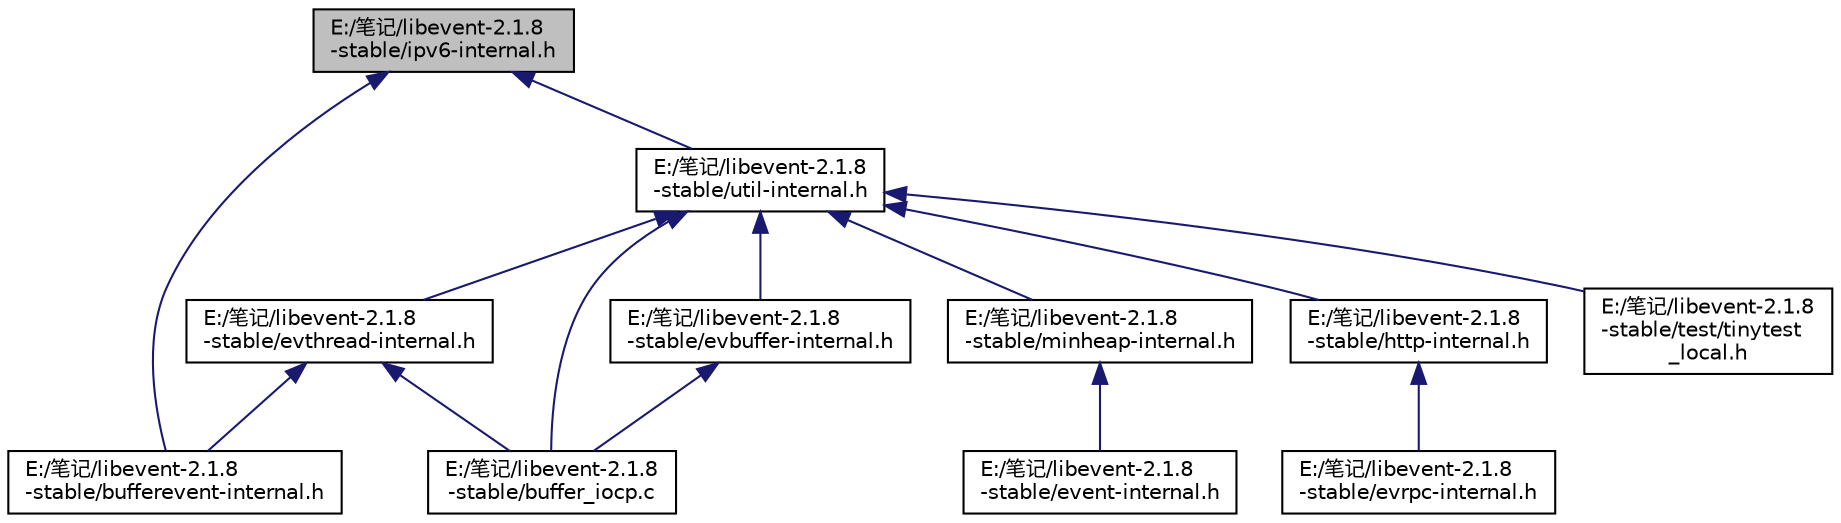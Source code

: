 digraph "E:/笔记/libevent-2.1.8-stable/ipv6-internal.h"
{
 // LATEX_PDF_SIZE
  edge [fontname="Helvetica",fontsize="10",labelfontname="Helvetica",labelfontsize="10"];
  node [fontname="Helvetica",fontsize="10",shape=record];
  Node9 [label="E:/笔记/libevent-2.1.8\l-stable/ipv6-internal.h",height=0.2,width=0.4,color="black", fillcolor="grey75", style="filled", fontcolor="black",tooltip=" "];
  Node9 -> Node10 [dir="back",color="midnightblue",fontsize="10",style="solid",fontname="Helvetica"];
  Node10 [label="E:/笔记/libevent-2.1.8\l-stable/util-internal.h",height=0.2,width=0.4,color="black", fillcolor="white", style="filled",URL="$util-internal_8h_source.html",tooltip=" "];
  Node10 -> Node11 [dir="back",color="midnightblue",fontsize="10",style="solid",fontname="Helvetica"];
  Node11 [label="E:/笔记/libevent-2.1.8\l-stable/evthread-internal.h",height=0.2,width=0.4,color="black", fillcolor="white", style="filled",URL="$evthread-internal_8h_source.html",tooltip=" "];
  Node11 -> Node12 [dir="back",color="midnightblue",fontsize="10",style="solid",fontname="Helvetica"];
  Node12 [label="E:/笔记/libevent-2.1.8\l-stable/bufferevent-internal.h",height=0.2,width=0.4,color="black", fillcolor="white", style="filled",URL="$bufferevent-internal_8h_source.html",tooltip=" "];
  Node11 -> Node13 [dir="back",color="midnightblue",fontsize="10",style="solid",fontname="Helvetica"];
  Node13 [label="E:/笔记/libevent-2.1.8\l-stable/buffer_iocp.c",height=0.2,width=0.4,color="black", fillcolor="white", style="filled",URL="$buffer__iocp_8c.html",tooltip=" "];
  Node10 -> Node14 [dir="back",color="midnightblue",fontsize="10",style="solid",fontname="Helvetica"];
  Node14 [label="E:/笔记/libevent-2.1.8\l-stable/evbuffer-internal.h",height=0.2,width=0.4,color="black", fillcolor="white", style="filled",URL="$evbuffer-internal_8h_source.html",tooltip=" "];
  Node14 -> Node13 [dir="back",color="midnightblue",fontsize="10",style="solid",fontname="Helvetica"];
  Node10 -> Node13 [dir="back",color="midnightblue",fontsize="10",style="solid",fontname="Helvetica"];
  Node10 -> Node15 [dir="back",color="midnightblue",fontsize="10",style="solid",fontname="Helvetica"];
  Node15 [label="E:/笔记/libevent-2.1.8\l-stable/minheap-internal.h",height=0.2,width=0.4,color="black", fillcolor="white", style="filled",URL="$minheap-internal_8h_source.html",tooltip=" "];
  Node15 -> Node16 [dir="back",color="midnightblue",fontsize="10",style="solid",fontname="Helvetica"];
  Node16 [label="E:/笔记/libevent-2.1.8\l-stable/event-internal.h",height=0.2,width=0.4,color="black", fillcolor="white", style="filled",URL="$event-internal_8h_source.html",tooltip=" "];
  Node10 -> Node17 [dir="back",color="midnightblue",fontsize="10",style="solid",fontname="Helvetica"];
  Node17 [label="E:/笔记/libevent-2.1.8\l-stable/http-internal.h",height=0.2,width=0.4,color="black", fillcolor="white", style="filled",URL="$http-internal_8h_source.html",tooltip=" "];
  Node17 -> Node18 [dir="back",color="midnightblue",fontsize="10",style="solid",fontname="Helvetica"];
  Node18 [label="E:/笔记/libevent-2.1.8\l-stable/evrpc-internal.h",height=0.2,width=0.4,color="black", fillcolor="white", style="filled",URL="$evrpc-internal_8h_source.html",tooltip=" "];
  Node10 -> Node19 [dir="back",color="midnightblue",fontsize="10",style="solid",fontname="Helvetica"];
  Node19 [label="E:/笔记/libevent-2.1.8\l-stable/test/tinytest\l_local.h",height=0.2,width=0.4,color="black", fillcolor="white", style="filled",URL="$tinytest__local_8h_source.html",tooltip=" "];
  Node9 -> Node12 [dir="back",color="midnightblue",fontsize="10",style="solid",fontname="Helvetica"];
}
